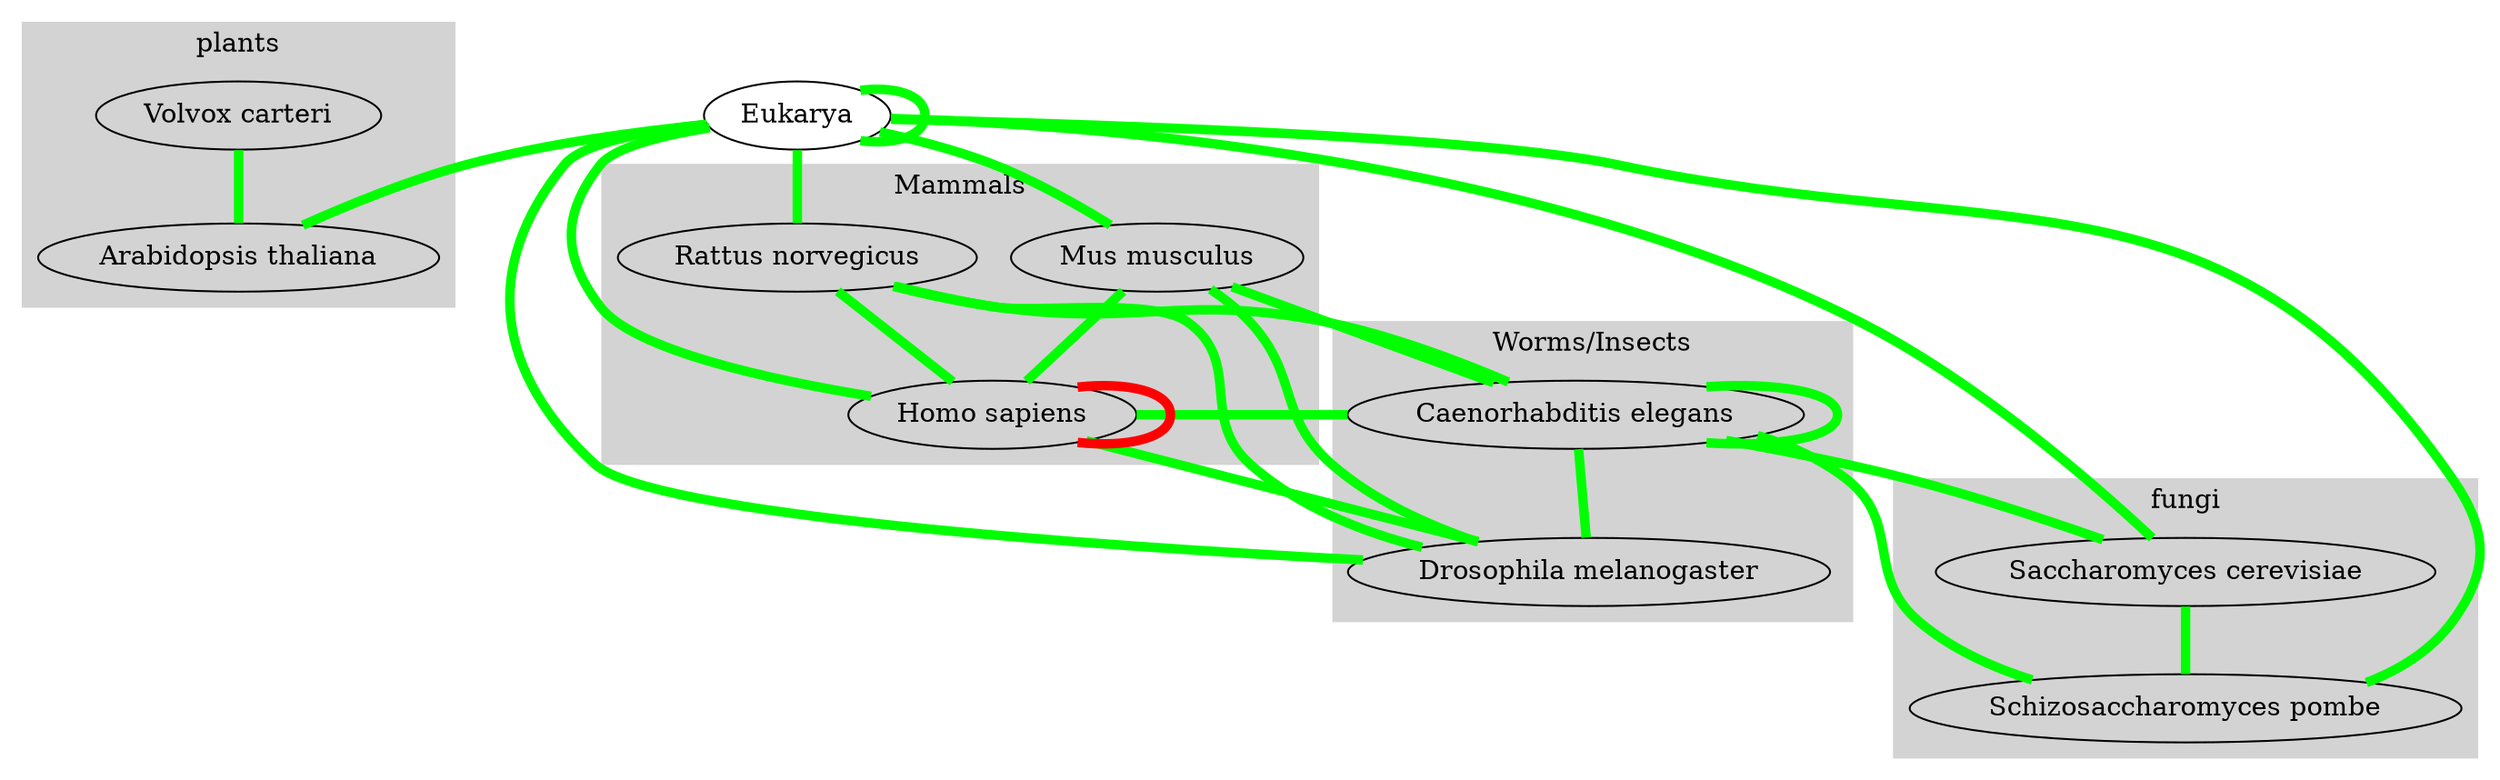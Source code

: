 graph {
"Eukarya";
"Arabidopsis thaliana";
"Volvox carteri";
"Caenorhabditis elegans";
"Drosophila melanogaster";
"Homo sapiens";
"Mus musculus";
"Rattus norvegicus";
"Saccharomyces cerevisiae";
"Schizosaccharomyces pombe";
"Eukarya" -- "Eukarya" [color=green, penwidth=5];
"Eukarya" -- "Saccharomyces cerevisiae" [color=green, penwidth=5];
"Eukarya" -- "Schizosaccharomyces pombe" [color=green, penwidth=5];
"Eukarya" -- "Arabidopsis thaliana" [color=green, penwidth=5];
"Eukarya" -- "Drosophila melanogaster" [color=green, penwidth=5];
"Eukarya" -- "Homo sapiens" [color=green, penwidth=5];
"Eukarya" -- "Mus musculus" [color=green, penwidth=5];
"Eukarya" -- "Rattus norvegicus" [color=green, penwidth=5];
subgraph cluster_plants {
    style=filled;
    color=lightgrey;
    label=plants;
    "Volvox carteri" -- "Arabidopsis thaliana" [color=green, penwidth=5];
}
subgraph cluster_fungi {
    style=filled;
    color=lightgrey;
    label=fungi;
    "Saccharomyces cerevisiae" -- "Schizosaccharomyces pombe" [color=green, penwidth=5];
}
"Caenorhabditis elegans" -- "Saccharomyces cerevisiae" [color=green, penwidth=5];
"Caenorhabditis elegans" -- "Schizosaccharomyces pombe" [color=green, penwidth=5];
subgraph cluster_worms_insects {
    style=filled;
    color=lightgrey;
    label="Worms/Insects";
    "Caenorhabditis elegans" -- "Drosophila melanogaster" [color=green, penwidth=5];
}
"Caenorhabditis elegans" -- "Caenorhabditis elegans" [color=green, penwidth=5];
"Drosophila melanogaster" -- "Homo sapiens" [color=green, penwidth=5];
"Homo sapiens" -- "Caenorhabditis elegans" [color=green, penwidth=5];
"Homo sapiens" -- "Homo sapiens" [color=red, penwidth=5];
"Mus musculus" -- "Caenorhabditis elegans" [color=green, penwidth=5];
"Mus musculus" -- "Drosophila melanogaster" [color=green, penwidth=5];
subgraph cluster_mammals {
    style=filled;
    color=lightgrey;
    label=Mammals;
    "Mus musculus" -- "Homo sapiens" [color=green, penwidth=5];
    "Rattus norvegicus" -- "Homo sapiens" [color=green, penwidth=5];
}
"Rattus norvegicus" -- "Caenorhabditis elegans" [color=green, penwidth=5];
"Rattus norvegicus" -- "Drosophila melanogaster" [color=green, penwidth=5];
}
